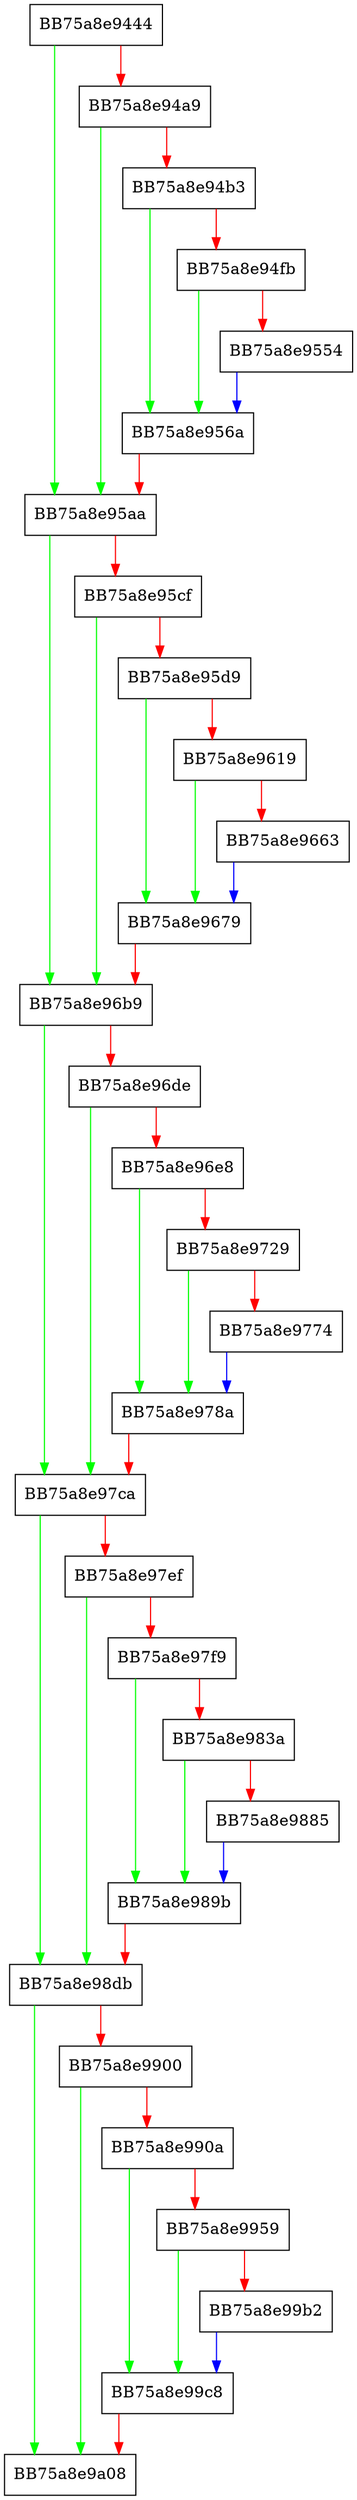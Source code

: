 digraph _print_config_info {
  node [shape="box"];
  graph [splines=ortho];
  BB75a8e9444 -> BB75a8e95aa [color="green"];
  BB75a8e9444 -> BB75a8e94a9 [color="red"];
  BB75a8e94a9 -> BB75a8e95aa [color="green"];
  BB75a8e94a9 -> BB75a8e94b3 [color="red"];
  BB75a8e94b3 -> BB75a8e956a [color="green"];
  BB75a8e94b3 -> BB75a8e94fb [color="red"];
  BB75a8e94fb -> BB75a8e956a [color="green"];
  BB75a8e94fb -> BB75a8e9554 [color="red"];
  BB75a8e9554 -> BB75a8e956a [color="blue"];
  BB75a8e956a -> BB75a8e95aa [color="red"];
  BB75a8e95aa -> BB75a8e96b9 [color="green"];
  BB75a8e95aa -> BB75a8e95cf [color="red"];
  BB75a8e95cf -> BB75a8e96b9 [color="green"];
  BB75a8e95cf -> BB75a8e95d9 [color="red"];
  BB75a8e95d9 -> BB75a8e9679 [color="green"];
  BB75a8e95d9 -> BB75a8e9619 [color="red"];
  BB75a8e9619 -> BB75a8e9679 [color="green"];
  BB75a8e9619 -> BB75a8e9663 [color="red"];
  BB75a8e9663 -> BB75a8e9679 [color="blue"];
  BB75a8e9679 -> BB75a8e96b9 [color="red"];
  BB75a8e96b9 -> BB75a8e97ca [color="green"];
  BB75a8e96b9 -> BB75a8e96de [color="red"];
  BB75a8e96de -> BB75a8e97ca [color="green"];
  BB75a8e96de -> BB75a8e96e8 [color="red"];
  BB75a8e96e8 -> BB75a8e978a [color="green"];
  BB75a8e96e8 -> BB75a8e9729 [color="red"];
  BB75a8e9729 -> BB75a8e978a [color="green"];
  BB75a8e9729 -> BB75a8e9774 [color="red"];
  BB75a8e9774 -> BB75a8e978a [color="blue"];
  BB75a8e978a -> BB75a8e97ca [color="red"];
  BB75a8e97ca -> BB75a8e98db [color="green"];
  BB75a8e97ca -> BB75a8e97ef [color="red"];
  BB75a8e97ef -> BB75a8e98db [color="green"];
  BB75a8e97ef -> BB75a8e97f9 [color="red"];
  BB75a8e97f9 -> BB75a8e989b [color="green"];
  BB75a8e97f9 -> BB75a8e983a [color="red"];
  BB75a8e983a -> BB75a8e989b [color="green"];
  BB75a8e983a -> BB75a8e9885 [color="red"];
  BB75a8e9885 -> BB75a8e989b [color="blue"];
  BB75a8e989b -> BB75a8e98db [color="red"];
  BB75a8e98db -> BB75a8e9a08 [color="green"];
  BB75a8e98db -> BB75a8e9900 [color="red"];
  BB75a8e9900 -> BB75a8e9a08 [color="green"];
  BB75a8e9900 -> BB75a8e990a [color="red"];
  BB75a8e990a -> BB75a8e99c8 [color="green"];
  BB75a8e990a -> BB75a8e9959 [color="red"];
  BB75a8e9959 -> BB75a8e99c8 [color="green"];
  BB75a8e9959 -> BB75a8e99b2 [color="red"];
  BB75a8e99b2 -> BB75a8e99c8 [color="blue"];
  BB75a8e99c8 -> BB75a8e9a08 [color="red"];
}